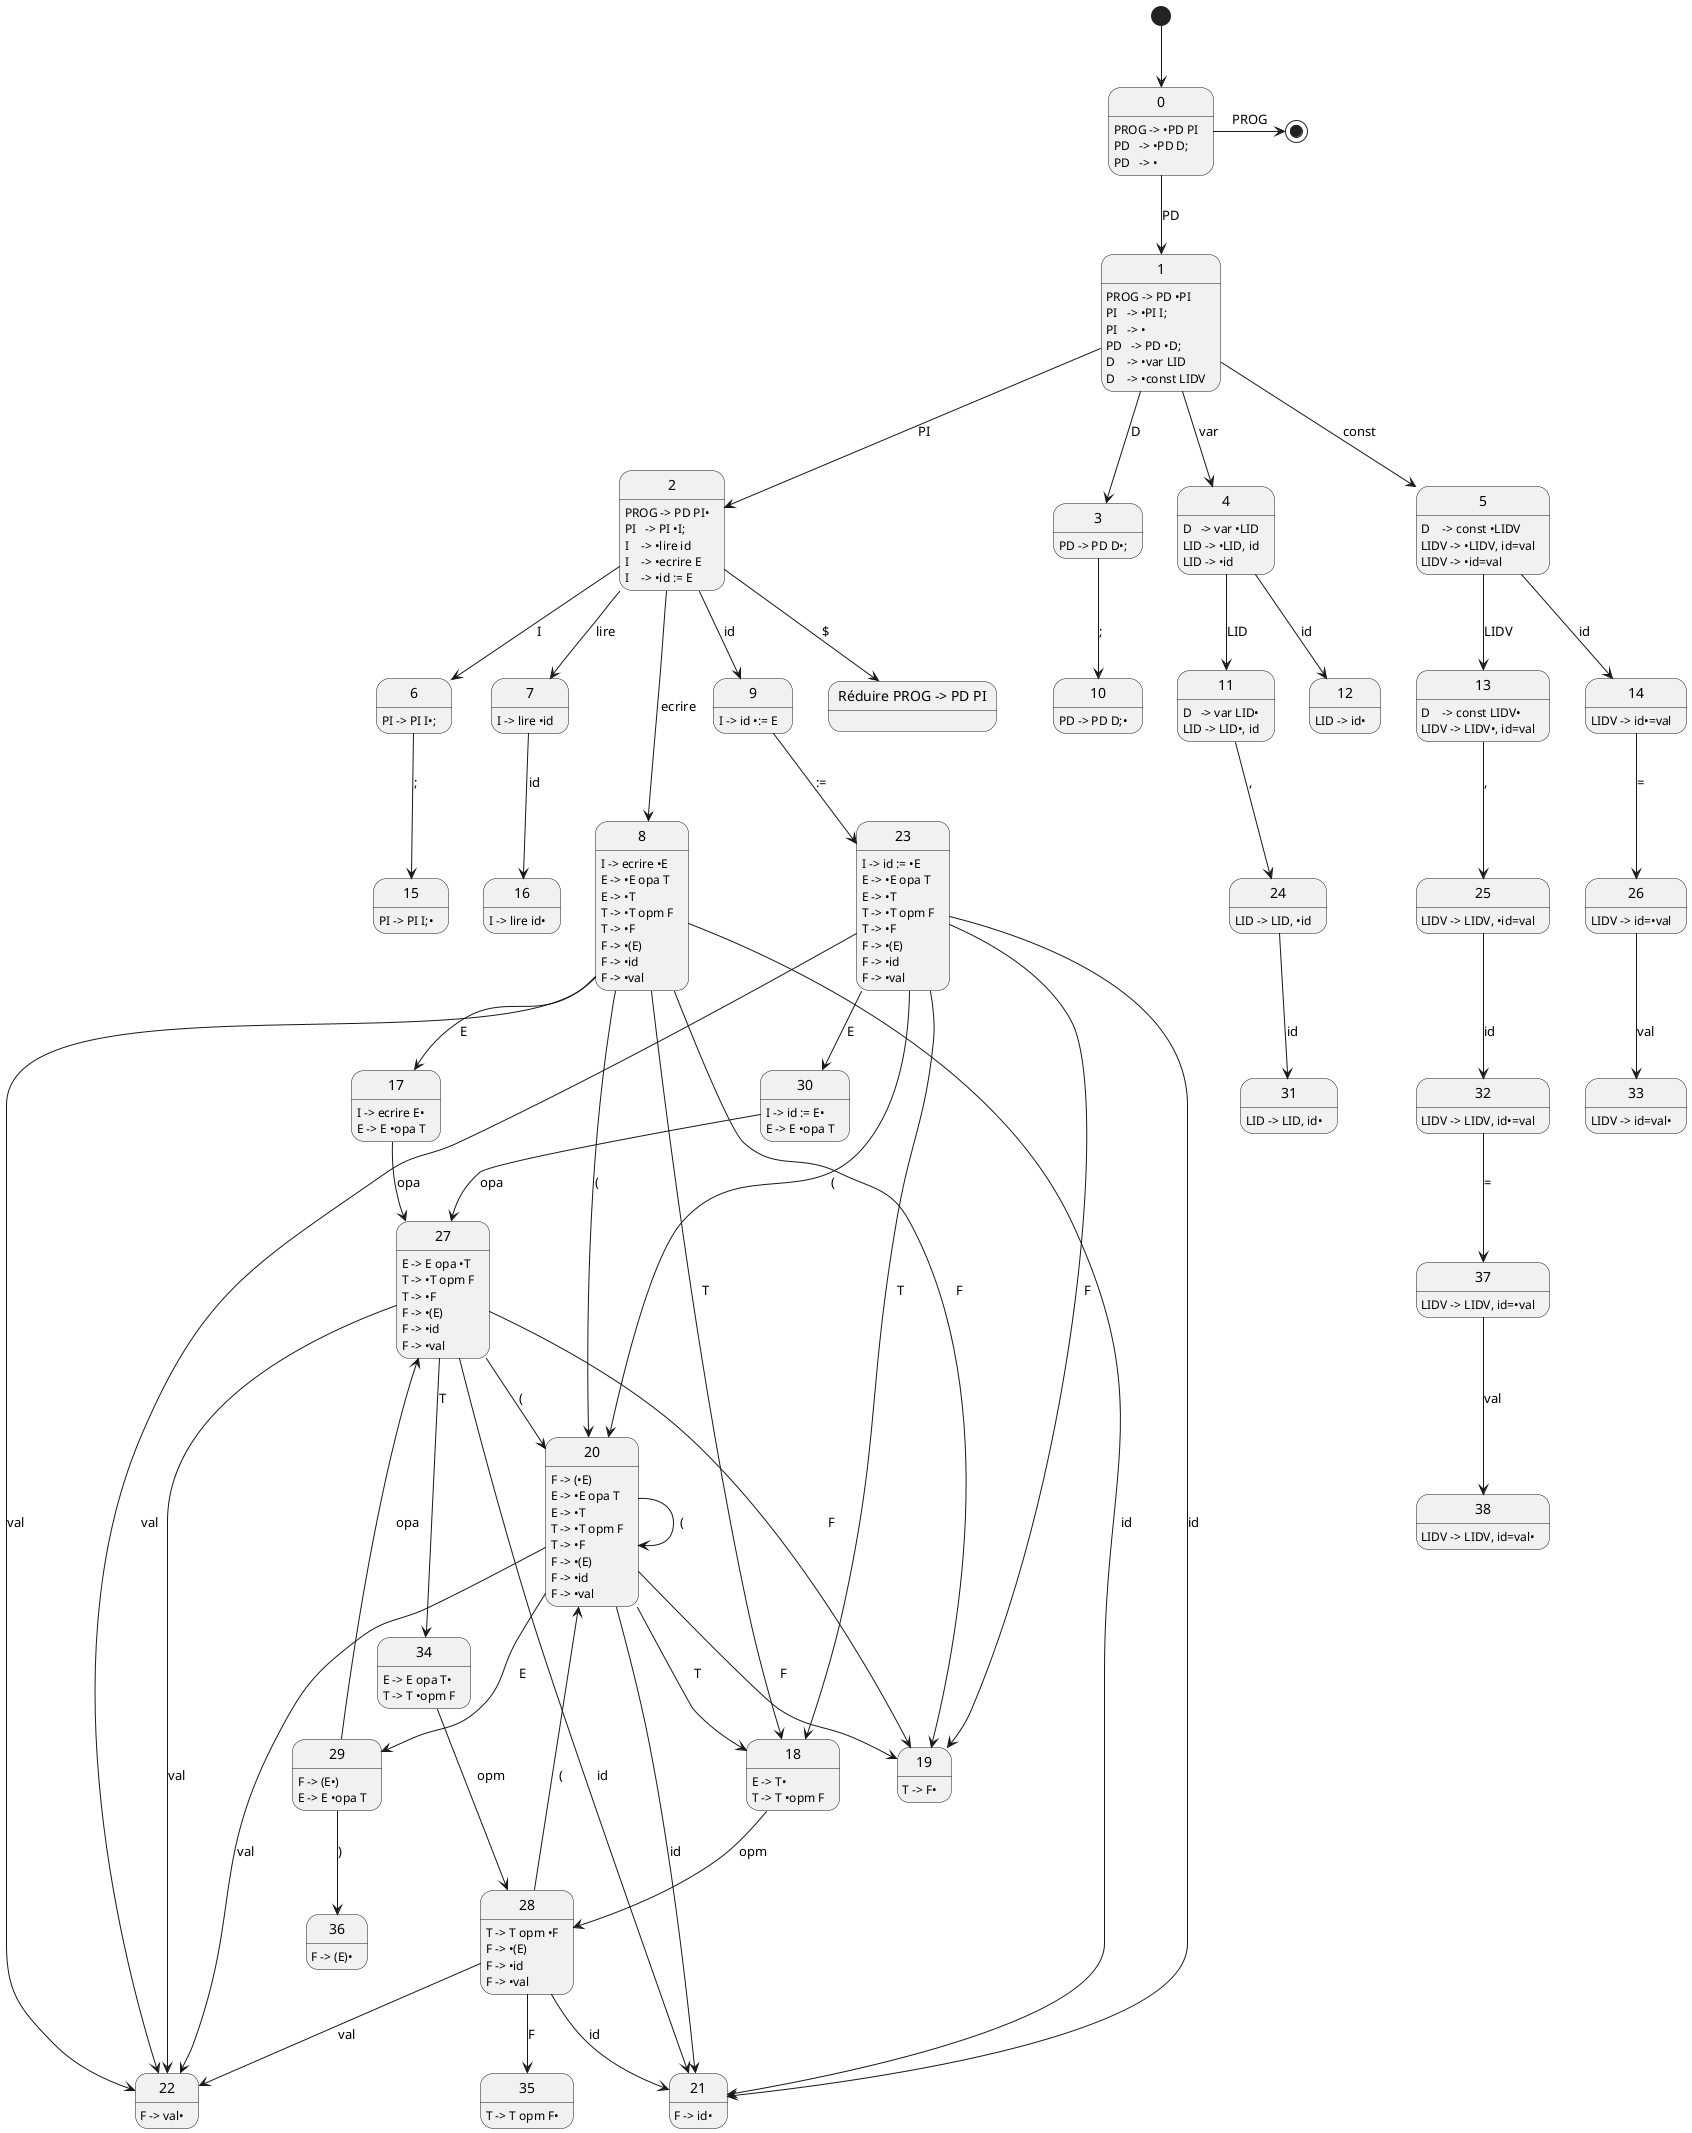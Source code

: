 @startuml

skinparam state {
	AttributeFontName Consolas
}

0 : PROG -> •PD PI
0 : PD   -> •PD D;
0 : PD   -> •

1 : PROG -> PD •PI
1 : PI   -> •PI I;
1 : PI   -> •
1 : PD   -> PD •D;
1 : D    -> •var LID
1 : D    -> •const LIDV

2 : PROG -> PD PI•
2 : PI   -> PI •I;
2 : I    -> •lire id
2 : I    -> •ecrire E
2 : I    -> •id := E

3 : PD -> PD D•;

4 : D   -> var •LID
4 : LID -> •LID, id
4 : LID -> •id

5 : D    -> const •LIDV
5 : LIDV -> •LIDV, id=val
5 : LIDV -> •id=val

6 : PI -> PI I•;

7 : I -> lire •id

8 : I -> ecrire •E
8 : E -> •E opa T
8 : E -> •T
8 : T -> •T opm F
8 : T -> •F
8 : F -> •(E)
8 : F -> •id
8 : F -> •val

9 : I -> id •:= E

10 : PD -> PD D;•

11 : D   -> var LID•
11 : LID -> LID•, id

12 : LID -> id•

13 : D    -> const LIDV•
13 : LIDV -> LIDV•, id=val

14 : LIDV -> id•=val

15 : PI -> PI I;•

16 : I -> lire id•

17 : I -> ecrire E•
17 : E -> E •opa T

18 : E -> T•
18 : T -> T •opm F

19 : T -> F•

20 : F -> (•E)
20 : E -> •E opa T
20 : E -> •T
20 : T -> •T opm F
20 : T -> •F
20 : F -> •(E)
20 : F -> •id
20 : F -> •val

21 : F -> id•

22 : F -> val•

23 : I -> id := •E
23 : E -> •E opa T
23 : E -> •T
23 : T -> •T opm F
23 : T -> •F
23 : F -> •(E)
23 : F -> •id
23 : F -> •val

24 : LID -> LID, •id

25 : LIDV -> LIDV, •id=val

26 : LIDV -> id=•val

27 : E -> E opa •T
27 : T -> •T opm F
27 : T -> •F
27 : F -> •(E)
27 : F -> •id
27 : F -> •val

28 : T -> T opm •F
28 : F -> •(E)
28 : F -> •id
28 : F -> •val

29 : F -> (E•)
29 : E -> E •opa T

30 : I -> id := E•
30 : E -> E •opa T

31 : LID -> LID, id•

32 : LIDV -> LIDV, id•=val

33 : LIDV -> id=val•

34 : E -> E opa T•
34 : T -> T •opm F

35 : T -> T opm F•

36 : F -> (E)•

37 : LIDV -> LIDV, id=•val

38 : LIDV -> LIDV, id=val•

[*] --> 0
0 --> 1 : PD
0 -> [*] : PROG

1 --> 2 : PI
1 --> 3 : D
1 --> 4 : var
1 --> 5 : const

2 --> RedPROG : $
state RedPROG as "Réduire PROG -> PD PI"
2 --> 6 : I
2 --> 7 : lire
2 --> 8 : ecrire
2 --> 9 : id

3 --> 10 : ;

4 --> 11 : LID
4 --> 12 : id

5 --> 13 : LIDV
5 --> 14 : id

6 --> 15 : ;

7 --> 16 : id

8 --> 17 : E
8 --> 18 : T
8 --> 19 : F
8 --> 20 : (
8 --> 21 : id
8 --> 22 : val

9 --> 23 : :=

11 --> 24 : ,

13 --> 25 : ,

14 --> 26 : =

17 --> 27 : opa

18 --> 28 : opm

20 --> 29 : E
20 --> 18 : T
20 --> 19 : F
20 --> 20 : (
20 --> 21 : id
20 --> 22 : val

23 --> 30 : E
23 --> 18 : T
23 --> 19 : F
23 --> 20 : (
23 --> 21 : id
23 --> 22 : val

24 --> 31 : id

25 --> 32 : id

26 --> 33 : val

27 --> 34 : T
27 --> 19 : F
27 --> 20 : (
27 --> 21 : id
27 --> 22 : val

28 --> 35 : F
28 --> 20 : (
28 --> 21 : id
28 --> 22 : val

29 --> 36 : )
29 --> 27 : opa

30 --> 27 : opa

32 --> 37 : =

34 --> 28 : opm

37 --> 38 : val
@enduml